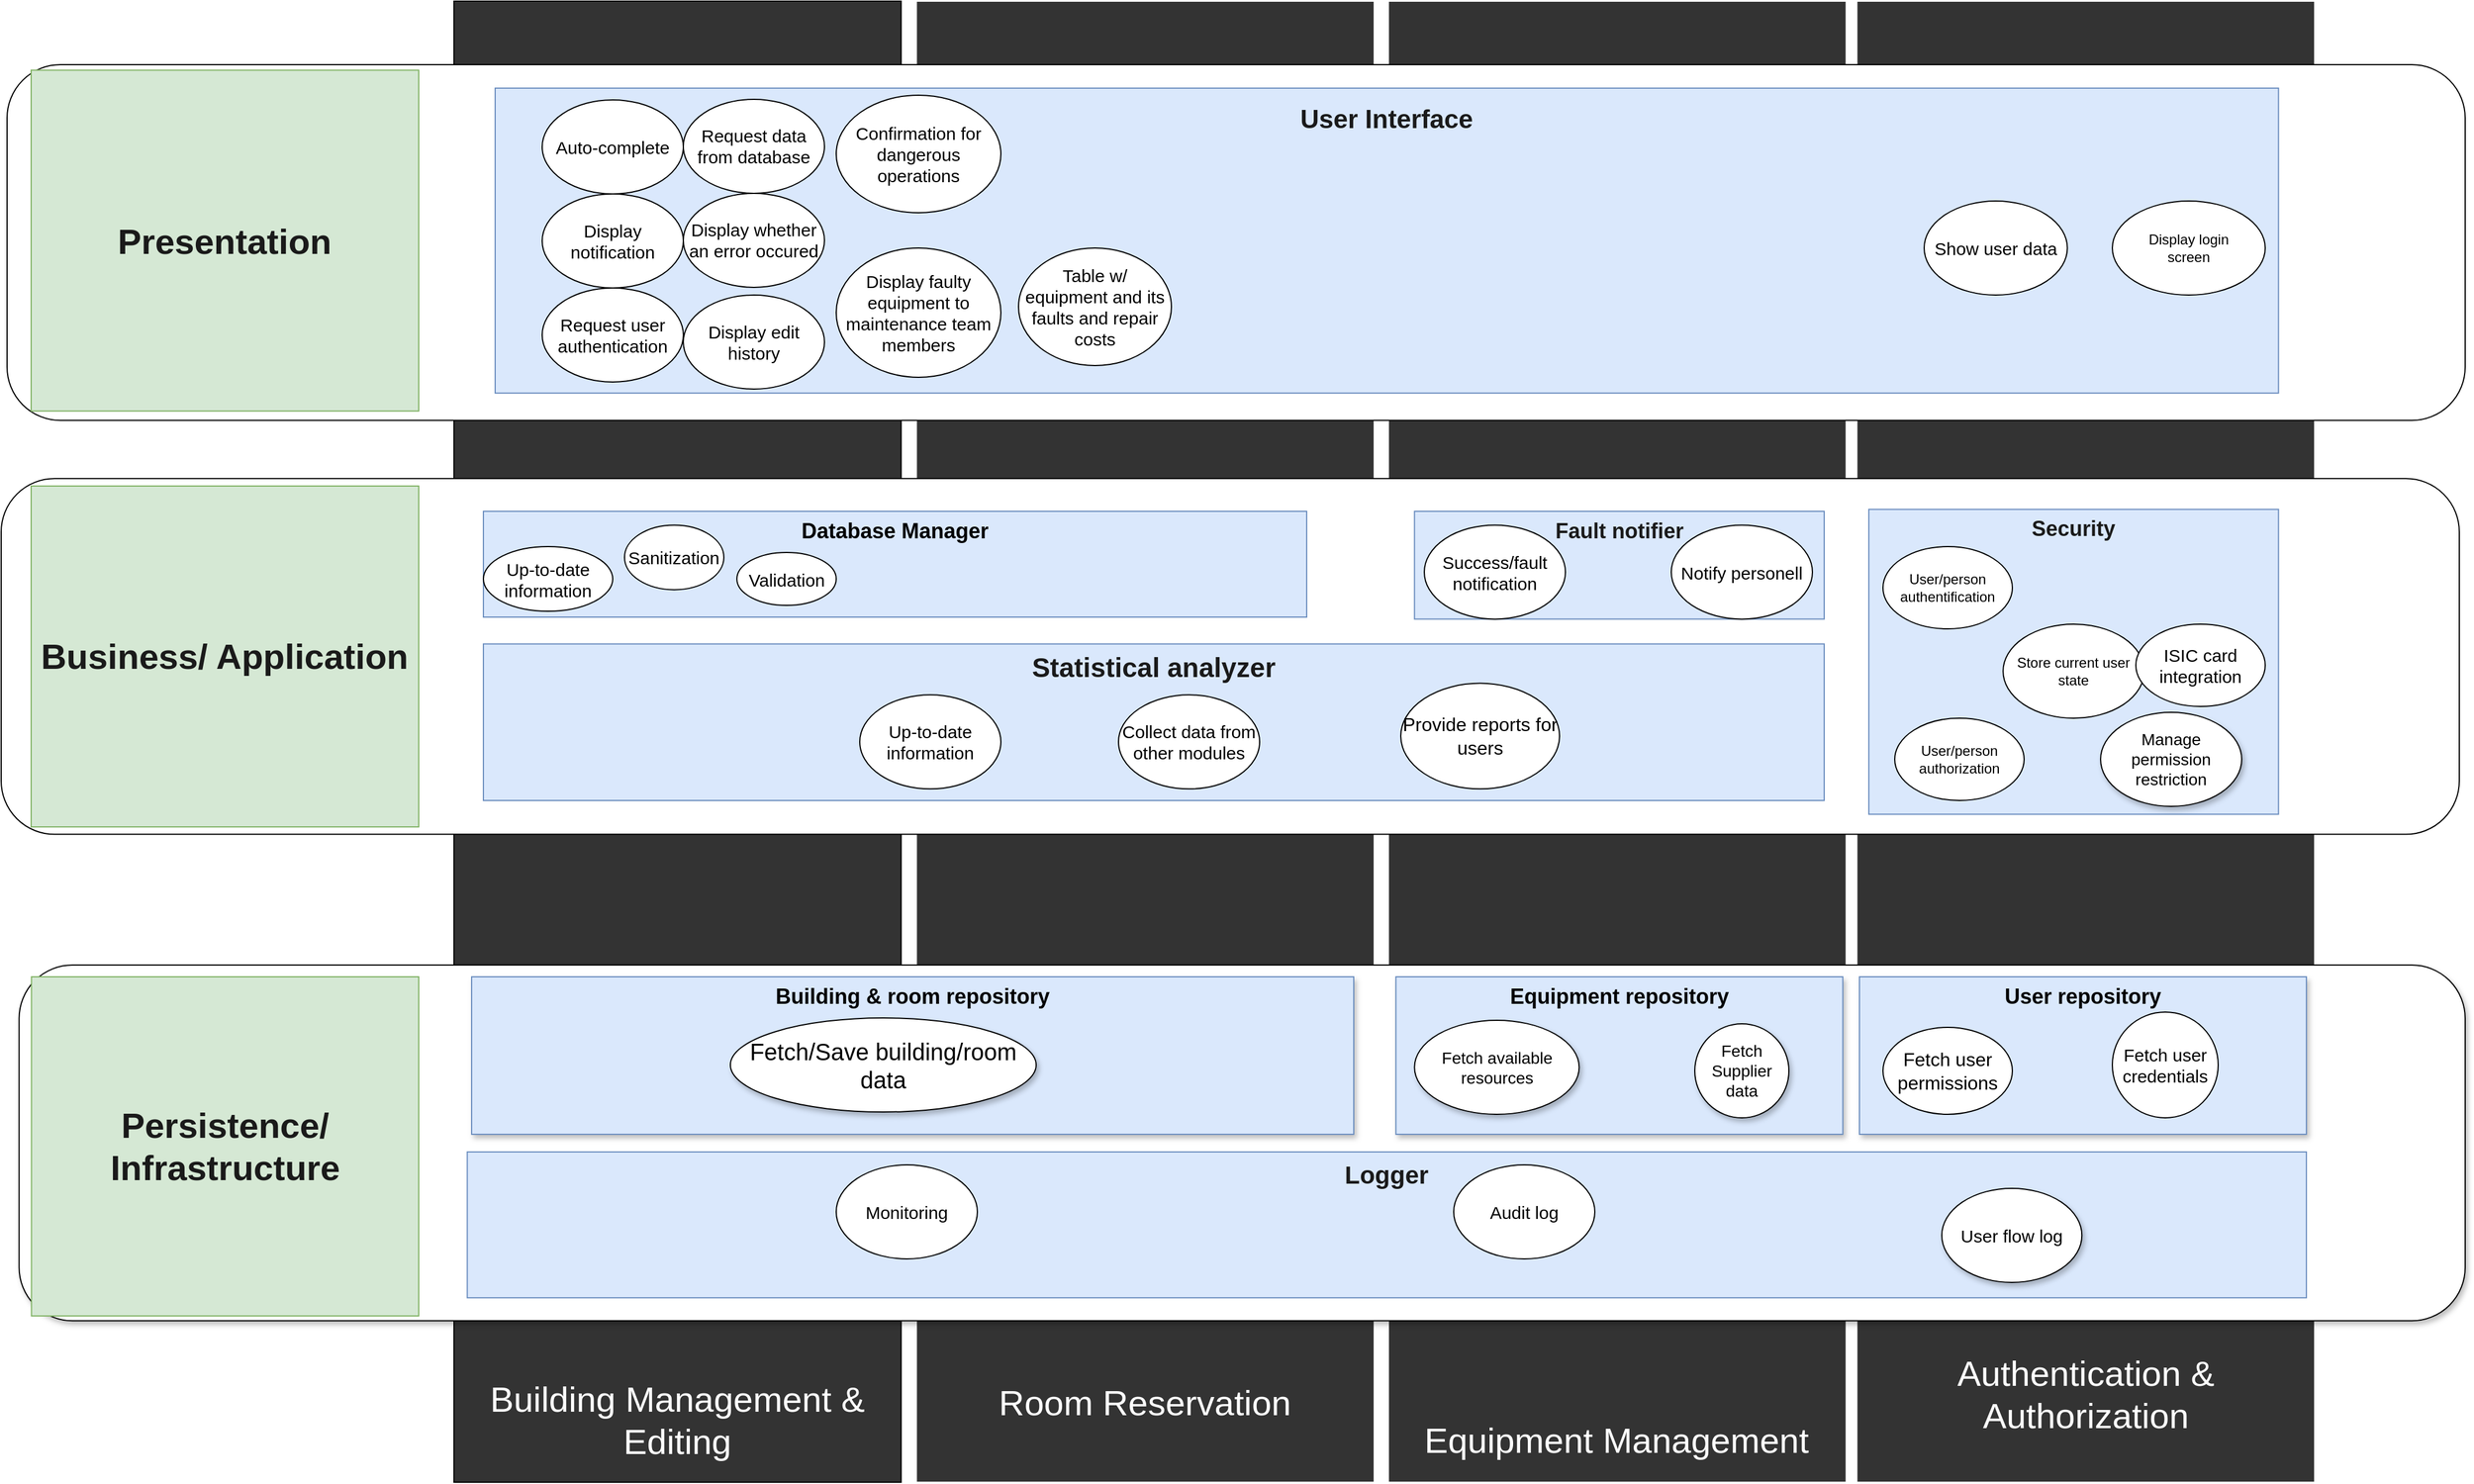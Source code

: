 <mxfile>
    <diagram id="97e7ll5PLdZZj_EilyIp" name="Page-1">
        <mxGraphModel dx="823" dy="804" grid="1" gridSize="10" guides="1" tooltips="1" connect="1" arrows="1" fold="1" page="1" pageScale="1" pageWidth="850" pageHeight="1100" math="0" shadow="0">
            <root>
                <mxCell id="0"/>
                <mxCell id="1" style="" parent="0"/>
                <mxCell id="88" value="" style="group" parent="1" vertex="1" connectable="0">
                    <mxGeometry x="410" y="30" width="1710" height="1260" as="geometry"/>
                </mxCell>
                <mxCell id="77" value="" style="group" parent="88" vertex="1" connectable="0">
                    <mxGeometry width="1710" height="1260" as="geometry"/>
                </mxCell>
                <mxCell id="17" value="&lt;font style=&quot;font-size: 30px;&quot;&gt;Equipment Management&lt;/font&gt;" style="rounded=0;whiteSpace=wrap;html=1;fontSize=12;fillColor=#333333;fontColor=#ffffff;strokeColor=#FFFFFF;spacingBottom=15;verticalAlign=bottom;" parent="77" vertex="1">
                    <mxGeometry x="794.43" width="389.31" height="1260" as="geometry"/>
                </mxCell>
                <mxCell id="18" value="&lt;font style=&quot;font-size: 30px;&quot;&gt;Authentication &amp;amp; Authorization&lt;br&gt;&lt;br&gt;&lt;/font&gt;" style="rounded=0;whiteSpace=wrap;html=1;fontSize=12;fillColor=#333333;fontColor=#ffffff;strokeColor=#FFFFFF;verticalAlign=bottom;" parent="77" vertex="1">
                    <mxGeometry x="1192.75" width="389.31" height="1260" as="geometry"/>
                </mxCell>
                <mxCell id="19" value="&lt;font style=&quot;font-size: 30px;&quot;&gt;Room Reservation&lt;/font&gt;" style="rounded=0;whiteSpace=wrap;html=1;fontSize=12;fillColor=#333333;fontColor=#ffffff;strokeColor=#FFFFFF;verticalAlign=bottom;spacingBottom=47;" parent="77" vertex="1">
                    <mxGeometry x="393.12" width="389.31" height="1260" as="geometry"/>
                </mxCell>
                <mxCell id="15" value="&lt;font style=&quot;&quot;&gt;&lt;font style=&quot;font-size: 30px;&quot; color=&quot;#ffffff&quot;&gt;Building Management &amp;amp; Editing&lt;br&gt;&lt;/font&gt;&lt;br&gt;&lt;/font&gt;" style="rounded=0;whiteSpace=wrap;html=1;fontSize=12;fillColor=#333333;verticalAlign=bottom;" parent="77" vertex="1">
                    <mxGeometry width="380.2" height="1260" as="geometry"/>
                </mxCell>
                <mxCell id="76" value="" style="group" parent="77" vertex="1" connectable="0">
                    <mxGeometry x="-385" y="54" width="2095" height="1064.53" as="geometry"/>
                </mxCell>
                <mxCell id="10" value="" style="rounded=1;whiteSpace=wrap;html=1;" parent="76" vertex="1">
                    <mxGeometry y="352.15" width="2090" height="302.65" as="geometry"/>
                </mxCell>
                <mxCell id="6" value="" style="rounded=1;whiteSpace=wrap;html=1;" parent="76" vertex="1">
                    <mxGeometry x="5" width="2090" height="302.65" as="geometry"/>
                </mxCell>
                <mxCell id="12" value="" style="rounded=1;whiteSpace=wrap;html=1;shadow=1;" parent="76" vertex="1">
                    <mxGeometry x="15.245" y="765.995" width="2079.755" height="302.647" as="geometry"/>
                </mxCell>
                <mxCell id="2" value="&lt;font style=&quot;font-size: 22px;&quot;&gt;&lt;b style=&quot;font-size: 22px;&quot;&gt;User Interface&lt;br&gt;&lt;br&gt;&lt;/b&gt;&lt;/font&gt;" style="whiteSpace=wrap;html=1;verticalAlign=top;fillColor=#dae8fc;strokeColor=#6c8ebf;fontColor=#1A1A1A;fontSize=22;spacingTop=7;" parent="76" vertex="1">
                    <mxGeometry x="420.004" y="20.001" width="1516.275" height="259.412" as="geometry"/>
                </mxCell>
                <mxCell id="14" value="&lt;b&gt;Fault notifier&lt;br&gt;&lt;/b&gt;" style="whiteSpace=wrap;html=1;fontSize=18;verticalAlign=top;fillColor=#dae8fc;strokeColor=#6c8ebf;fontColor=#1A1A1A;" parent="76" vertex="1">
                    <mxGeometry x="1201.67" y="380" width="348.33" height="91.69" as="geometry"/>
                </mxCell>
                <mxCell id="78" style="edgeStyle=none;html=1;exitX=1;exitY=1;exitDx=0;exitDy=0;strokeWidth=6;fontSize=18;" parent="76" source="60" target="60" edge="1">
                    <mxGeometry relative="1" as="geometry"/>
                </mxCell>
                <mxCell id="41" value="Success/fault&lt;br&gt;notification" style="ellipse;whiteSpace=wrap;html=1;fontSize=15;" parent="76" vertex="1">
                    <mxGeometry x="1210.0" y="391.69" width="120" height="80" as="geometry"/>
                </mxCell>
                <mxCell id="4" value="&lt;b&gt;Security&lt;/b&gt;" style="whiteSpace=wrap;html=1;fontSize=18;verticalAlign=top;fillColor=#dae8fc;strokeColor=#6c8ebf;fontColor=#1A1A1A;" parent="76" vertex="1">
                    <mxGeometry x="1587.945" y="378.313" width="348.333" height="259.412" as="geometry"/>
                </mxCell>
                <mxCell id="9" value="&lt;b style=&quot;font-size: 23px;&quot;&gt;Statistical analyzer&lt;/b&gt;" style="whiteSpace=wrap;html=1;fontSize=23;verticalAlign=top;fillColor=#dae8fc;strokeColor=#6c8ebf;fontColor=#1A1A1A;" parent="76" vertex="1">
                    <mxGeometry x="410" y="492.82" width="1140" height="133.18" as="geometry"/>
                </mxCell>
                <mxCell id="60" value="Up-to-date information" style="ellipse;whiteSpace=wrap;html=1;fontSize=15;direction=west;" parent="76" vertex="1">
                    <mxGeometry x="730" y="536.15" width="120" height="80" as="geometry"/>
                </mxCell>
                <mxCell id="62" value="Notify personell" style="ellipse;whiteSpace=wrap;html=1;fontSize=15;" parent="76" vertex="1">
                    <mxGeometry x="1420.0" y="391.69" width="120" height="80" as="geometry"/>
                </mxCell>
                <mxCell id="49" value="&lt;font style=&quot;font-size: 16px;&quot;&gt;Provide reports for users&lt;/font&gt;" style="ellipse;whiteSpace=wrap;html=1;" parent="76" vertex="1">
                    <mxGeometry x="1190" y="526.3" width="135" height="89.85" as="geometry"/>
                </mxCell>
                <mxCell id="57" value="Store current user state" style="ellipse;whiteSpace=wrap;html=1;" parent="76" vertex="1">
                    <mxGeometry x="1702.11" y="476" width="120" height="80" as="geometry"/>
                </mxCell>
                <mxCell id="56" value="User/person authorization" style="ellipse;whiteSpace=wrap;html=1;" parent="76" vertex="1">
                    <mxGeometry x="1610" y="556" width="110" height="70" as="geometry"/>
                </mxCell>
                <mxCell id="66" value="Display edit history" style="ellipse;whiteSpace=wrap;html=1;fontSize=15;" parent="76" vertex="1">
                    <mxGeometry x="580" y="196" width="120" height="80" as="geometry"/>
                </mxCell>
                <mxCell id="43" value="Confirmation for dangerous operations" style="ellipse;whiteSpace=wrap;html=1;fontSize=15;" parent="76" vertex="1">
                    <mxGeometry x="710" y="26" width="140" height="100" as="geometry"/>
                </mxCell>
                <mxCell id="58" value="Table w/ equipment and its faults and repair costs" style="ellipse;whiteSpace=wrap;html=1;fontSize=15;" parent="76" vertex="1">
                    <mxGeometry x="865" y="156" width="130" height="100" as="geometry"/>
                </mxCell>
                <mxCell id="67" value="Display faulty equipment to maintenance team members" style="ellipse;whiteSpace=wrap;html=1;fontSize=15;" parent="76" vertex="1">
                    <mxGeometry x="710" y="156" width="140" height="110" as="geometry"/>
                </mxCell>
                <mxCell id="7" value="&lt;b&gt;&lt;font style=&quot;font-size: 21px;&quot;&gt;Logger&lt;/font&gt;&lt;/b&gt;" style="whiteSpace=wrap;html=1;fontSize=18;verticalAlign=top;fillColor=#dae8fc;strokeColor=#6c8ebf;fontColor=#1A1A1A;" parent="76" vertex="1">
                    <mxGeometry x="396.28" y="925" width="1563.72" height="124.09" as="geometry"/>
                </mxCell>
                <mxCell id="53" value="&lt;font style=&quot;font-size: 15px;&quot;&gt;Collect data from other modules&lt;br&gt;&lt;/font&gt;" style="ellipse;whiteSpace=wrap;html=1;" parent="76" vertex="1">
                    <mxGeometry x="950" y="536.15" width="120" height="80" as="geometry"/>
                </mxCell>
                <mxCell id="83" value="&lt;b&gt;&lt;font color=&quot;#000000&quot;&gt;Database Manager&lt;/font&gt;&lt;/b&gt;" style="rounded=0;whiteSpace=wrap;html=1;fontSize=18;verticalAlign=top;fillColor=#dae8fc;strokeColor=#6c8ebf;" parent="76" vertex="1">
                    <mxGeometry x="410" y="380" width="700" height="90" as="geometry"/>
                </mxCell>
                <mxCell id="46" value="Validation" style="ellipse;whiteSpace=wrap;html=1;fontSize=15;" parent="76" vertex="1">
                    <mxGeometry x="625.54" y="415" width="84.46" height="45" as="geometry"/>
                </mxCell>
                <mxCell id="45" value="Up-to-date information" style="ellipse;whiteSpace=wrap;html=1;fontSize=15;" parent="76" vertex="1">
                    <mxGeometry x="410" y="410" width="110" height="55" as="geometry"/>
                </mxCell>
                <mxCell id="59" value="Sanitization" style="ellipse;whiteSpace=wrap;html=1;fontSize=15;" parent="76" vertex="1">
                    <mxGeometry x="530" y="391.69" width="84.46" height="55" as="geometry"/>
                </mxCell>
                <mxCell id="51" value="Audit log" style="ellipse;whiteSpace=wrap;html=1;fontSize=15;" parent="76" vertex="1">
                    <mxGeometry x="1235.0" y="936" width="120" height="80" as="geometry"/>
                </mxCell>
                <mxCell id="64" value="Monitoring" style="ellipse;whiteSpace=wrap;html=1;fontSize=15;" parent="76" vertex="1">
                    <mxGeometry x="710.0" y="936" width="120" height="80" as="geometry"/>
                </mxCell>
                <mxCell id="68" value="User flow log" style="ellipse;whiteSpace=wrap;html=1;fontSize=15;shadow=1;" parent="76" vertex="1">
                    <mxGeometry x="1650" y="956" width="119.12" height="80" as="geometry"/>
                </mxCell>
                <mxCell id="84" value="&lt;font color=&quot;#000000&quot; style=&quot;font-size: 18px;&quot;&gt;&lt;b&gt;Equipment repository&lt;/b&gt;&lt;/font&gt;" style="whiteSpace=wrap;html=1;shadow=1;fontSize=14;fillColor=#dae8fc;strokeColor=#6c8ebf;align=center;horizontal=1;verticalAlign=top;" parent="76" vertex="1">
                    <mxGeometry x="1185.84" y="776" width="380" height="134" as="geometry"/>
                </mxCell>
                <mxCell id="80" value="Fetch Supplier data" style="ellipse;whiteSpace=wrap;html=1;shadow=1;fontSize=14;" parent="76" vertex="1">
                    <mxGeometry x="1440" y="816" width="80" height="80" as="geometry"/>
                </mxCell>
                <mxCell id="79" value="Fetch available resources" style="ellipse;whiteSpace=wrap;html=1;shadow=1;fontSize=14;" parent="76" vertex="1">
                    <mxGeometry x="1201.67" y="813" width="140" height="80" as="geometry"/>
                </mxCell>
                <mxCell id="85" value="&lt;font color=&quot;#000000&quot; style=&quot;font-size: 18px;&quot;&gt;&lt;b&gt;Building &amp;amp; room repository&lt;br&gt;&lt;br&gt;&lt;/b&gt;&lt;/font&gt;" style="whiteSpace=wrap;html=1;shadow=1;fontSize=14;fillColor=#dae8fc;strokeColor=#6c8ebf;align=center;horizontal=1;verticalAlign=top;" parent="76" vertex="1">
                    <mxGeometry x="400" y="776" width="750" height="134" as="geometry"/>
                </mxCell>
                <mxCell id="86" value="&lt;font style=&quot;font-size: 18px;&quot;&gt;&lt;b&gt;User repository&lt;/b&gt;&lt;/font&gt;" style="whiteSpace=wrap;html=1;shadow=1;fontSize=14;fillColor=#dae8fc;strokeColor=#6c8ebf;align=center;horizontal=1;verticalAlign=top;" parent="76" vertex="1">
                    <mxGeometry x="1580" y="776" width="380" height="134" as="geometry"/>
                </mxCell>
                <mxCell id="39" value="&lt;font style=&quot;font-size: 16px;&quot;&gt;Fetch user permissions&lt;/font&gt;" style="ellipse;whiteSpace=wrap;html=1;" parent="76" vertex="1">
                    <mxGeometry x="1600" y="819" width="110" height="74" as="geometry"/>
                </mxCell>
                <mxCell id="48" value="&lt;font style=&quot;font-size: 15px;&quot;&gt;Fetch user credentials&lt;/font&gt;" style="ellipse;whiteSpace=wrap;html=1;" parent="76" vertex="1">
                    <mxGeometry x="1795" y="806" width="90" height="90" as="geometry"/>
                </mxCell>
                <mxCell id="8" value="&lt;b&gt;&lt;font style=&quot;font-size: 30px;&quot;&gt;Presentation&lt;/font&gt;&lt;/b&gt;" style="rounded=0;whiteSpace=wrap;html=1;fillColor=#d5e8d4;strokeColor=#82b366;fontColor=#1A1A1A;" parent="76" vertex="1">
                    <mxGeometry x="25.49" y="4.71" width="329.51" height="290" as="geometry"/>
                </mxCell>
                <mxCell id="11" value="&lt;b&gt;&lt;font style=&quot;font-size: 30px;&quot;&gt;Business/ Application&lt;/font&gt;&lt;/b&gt;" style="rounded=0;whiteSpace=wrap;html=1;fillColor=#d5e8d4;strokeColor=#82b366;fontColor=#1A1A1A;" parent="76" vertex="1">
                    <mxGeometry x="25.49" y="358.48" width="329.51" height="290" as="geometry"/>
                </mxCell>
                <mxCell id="73" value="&lt;font style=&quot;font-size: 14px;&quot;&gt;Manage permission restriction&lt;/font&gt;" style="ellipse;whiteSpace=wrap;html=1;shadow=1;" parent="76" vertex="1">
                    <mxGeometry x="1785" y="551" width="120" height="80" as="geometry"/>
                </mxCell>
                <mxCell id="13" value="&lt;font style=&quot;font-size: 30px;&quot;&gt;&lt;b&gt;Persistence/&lt;br&gt;Infrastructure&lt;/b&gt;&lt;/font&gt;" style="rounded=0;whiteSpace=wrap;html=1;fillColor=#d5e8d4;strokeColor=#82b366;fontColor=#1A1A1A;" parent="76" vertex="1">
                    <mxGeometry x="25.74" y="776" width="329.26" height="288.53" as="geometry"/>
                </mxCell>
                <mxCell id="47" value="Request user authentication" style="ellipse;whiteSpace=wrap;html=1;fontSize=15;" parent="76" vertex="1">
                    <mxGeometry x="460" y="189.94" width="120" height="80" as="geometry"/>
                </mxCell>
                <mxCell id="38" value="Display notification" style="ellipse;whiteSpace=wrap;html=1;fontSize=15;" parent="76" vertex="1">
                    <mxGeometry x="460" y="109.94" width="120" height="80" as="geometry"/>
                </mxCell>
                <mxCell id="37" value="Auto-complete" style="ellipse;whiteSpace=wrap;html=1;fontSize=15;" parent="76" vertex="1">
                    <mxGeometry x="460" y="29.94" width="120" height="80" as="geometry"/>
                </mxCell>
                <mxCell id="52" value="Request data from database" style="ellipse;whiteSpace=wrap;html=1;fontSize=15;" parent="76" vertex="1">
                    <mxGeometry x="580" y="29.47" width="120" height="80" as="geometry"/>
                </mxCell>
                <mxCell id="63" value="Display whether an error occured" style="ellipse;whiteSpace=wrap;html=1;fontSize=15;" parent="76" vertex="1">
                    <mxGeometry x="580" y="109.47" width="120" height="80" as="geometry"/>
                </mxCell>
                <mxCell id="87" value="Fetch/Save building/room data" style="ellipse;whiteSpace=wrap;html=1;shadow=1;fontSize=20;" parent="76" vertex="1">
                    <mxGeometry x="620" y="811" width="260" height="80" as="geometry"/>
                </mxCell>
                <mxCell id="50" value="User/person authentification" style="ellipse;whiteSpace=wrap;html=1;" parent="76" vertex="1">
                    <mxGeometry x="1600" y="410" width="110" height="70" as="geometry"/>
                </mxCell>
                <mxCell id="61" value="Show user data" style="ellipse;whiteSpace=wrap;html=1;fontSize=15;" parent="88" vertex="1">
                    <mxGeometry x="1250" y="170" width="121.76" height="80" as="geometry"/>
                </mxCell>
                <mxCell id="54" value="ISIC card integration" style="ellipse;whiteSpace=wrap;html=1;fontSize=15;" parent="88" vertex="1">
                    <mxGeometry x="1430" y="530" width="110" height="70" as="geometry"/>
                </mxCell>
                <mxCell id="65" value="Display login &lt;br&gt;screen" style="ellipse;whiteSpace=wrap;html=1;" parent="88" vertex="1">
                    <mxGeometry x="1410" y="170" width="130" height="80" as="geometry"/>
                </mxCell>
            </root>
        </mxGraphModel>
    </diagram>
</mxfile>